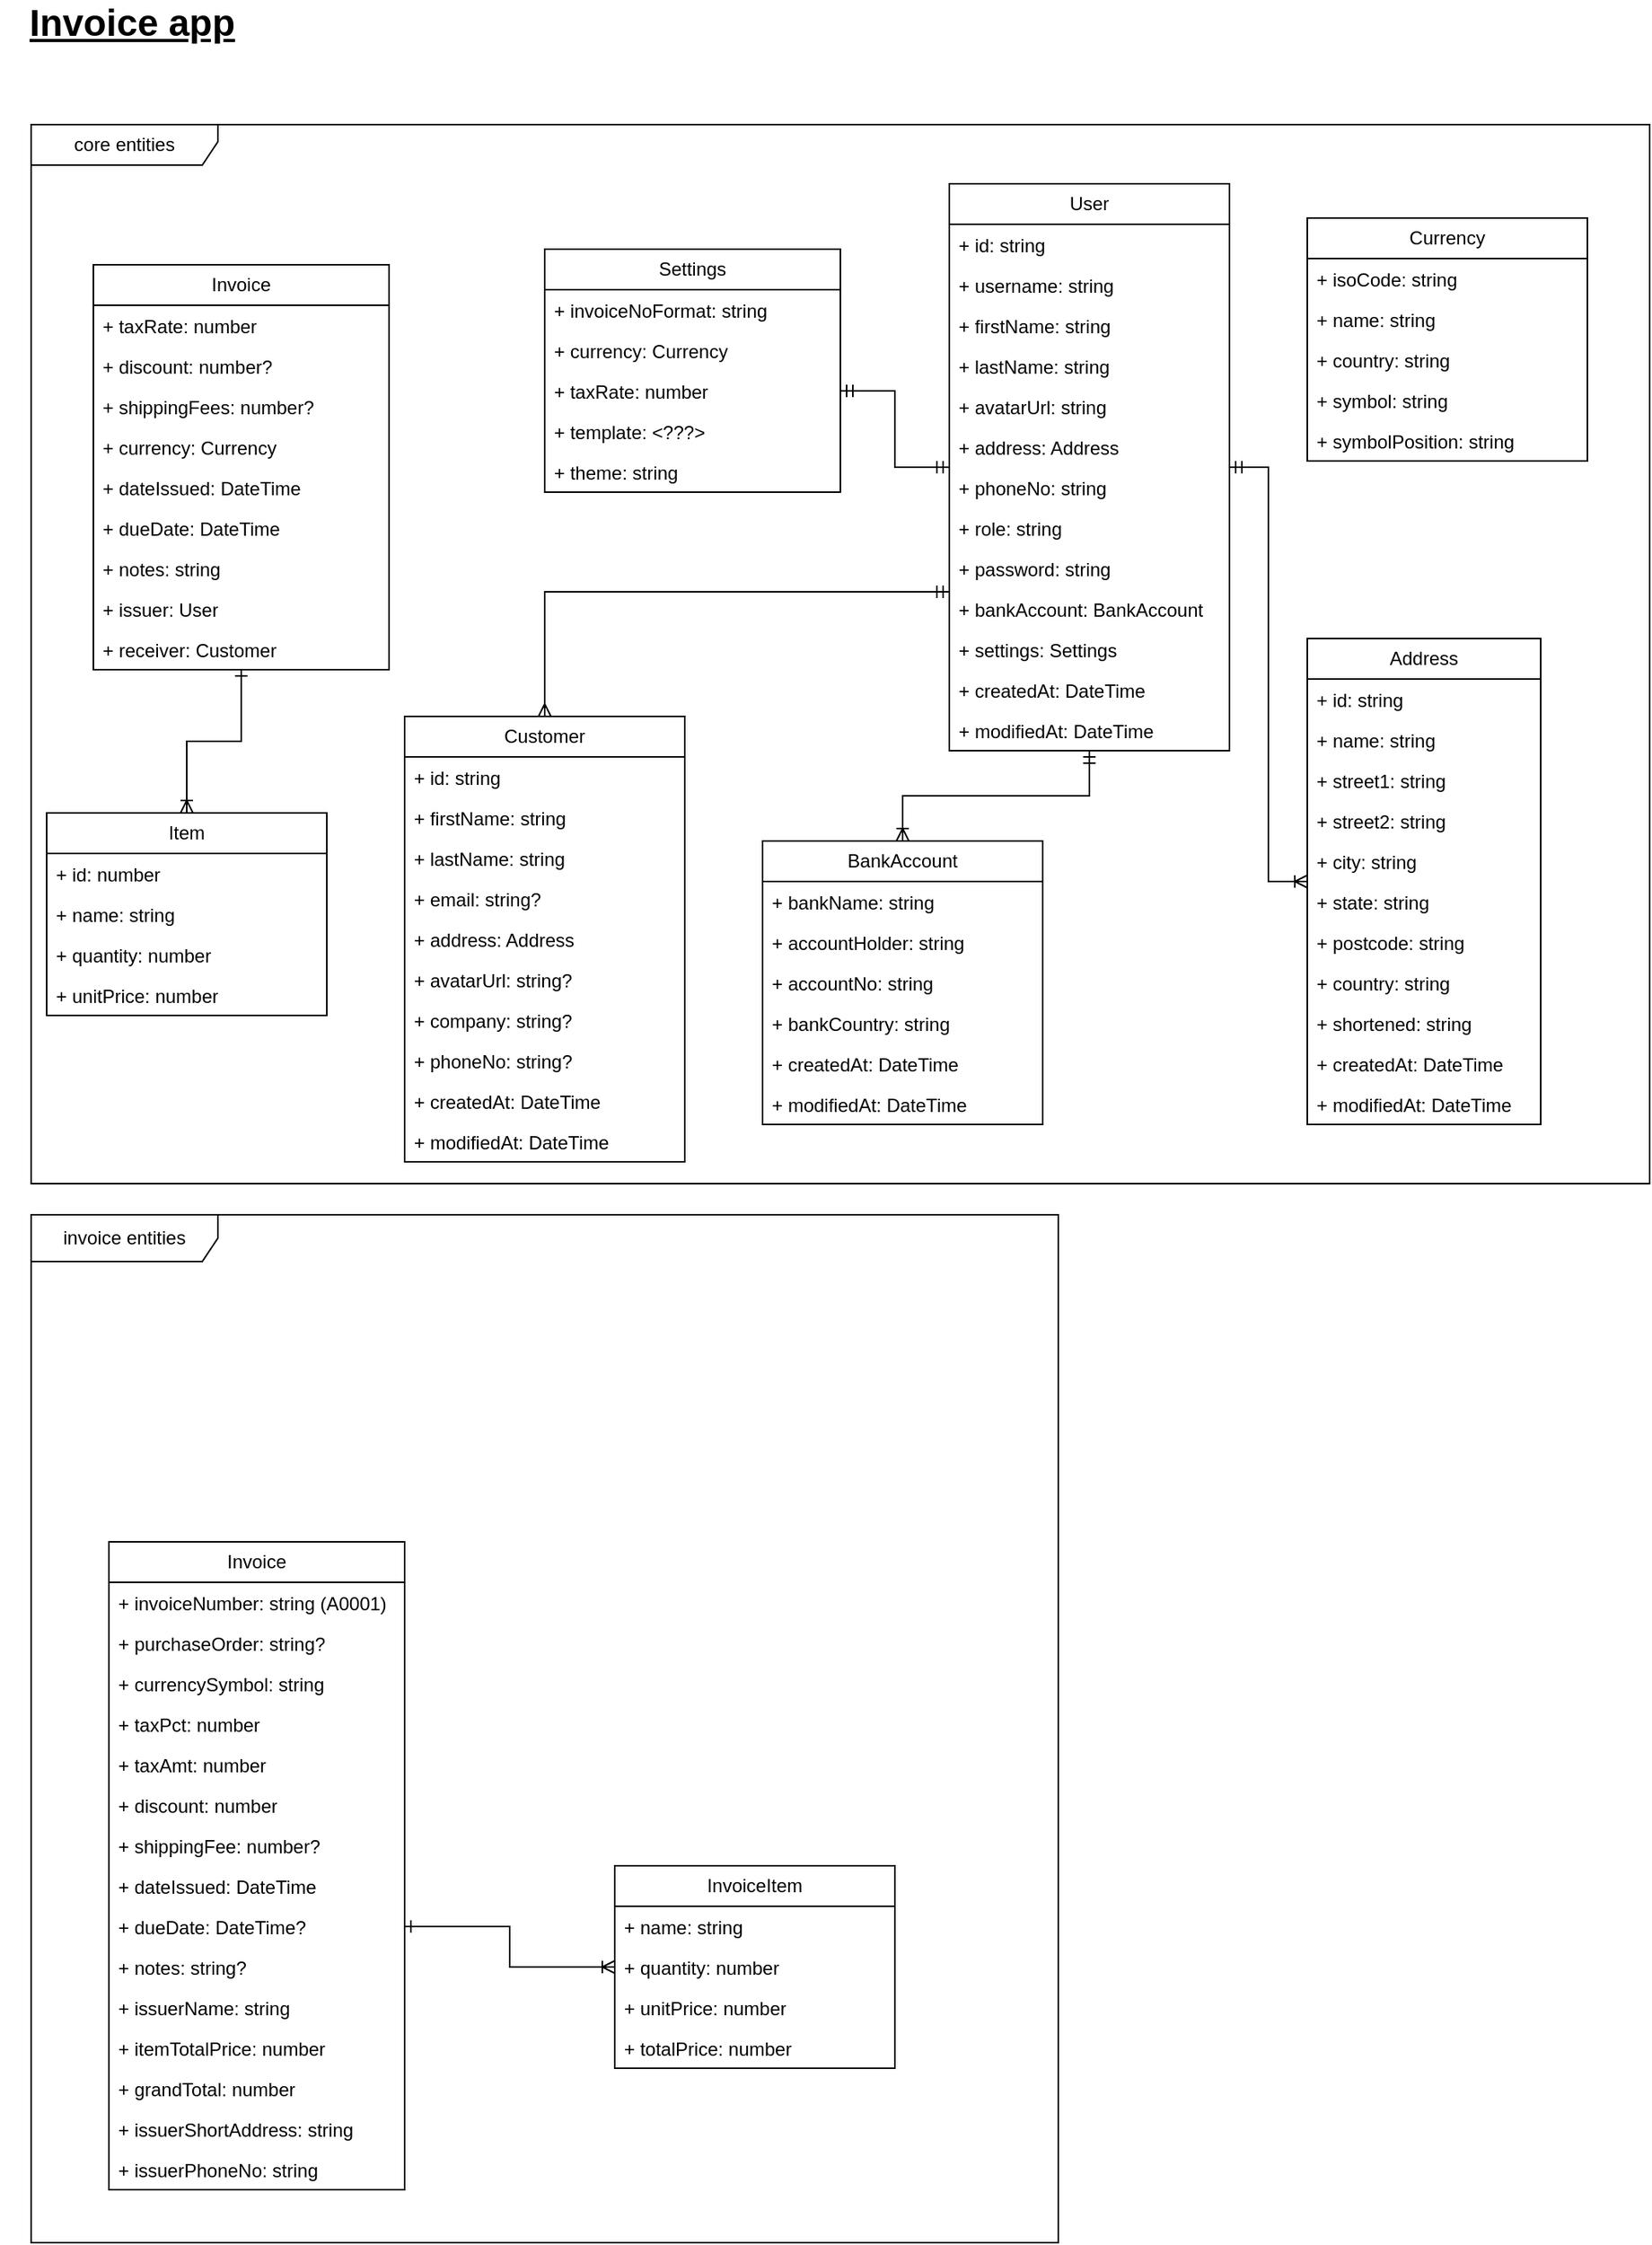 <mxfile version="21.1.2" type="device" pages="2">
  <diagram name="Class Diagram" id="YmrMJVt4YesiSsMElE0i">
    <mxGraphModel dx="442" dy="1895" grid="1" gridSize="10" guides="1" tooltips="1" connect="1" arrows="1" fold="1" page="1" pageScale="1" pageWidth="850" pageHeight="1100" math="0" shadow="0">
      <root>
        <mxCell id="0" />
        <mxCell id="1" parent="0" />
        <mxCell id="R3Deesaw8fTwXNh8D_xu-1" value="&lt;b&gt;&lt;font style=&quot;font-size: 24px;&quot;&gt;&lt;u&gt;Invoice app&lt;/u&gt;&lt;/font&gt;&lt;/b&gt;" style="text;html=1;strokeColor=none;fillColor=none;align=center;verticalAlign=middle;whiteSpace=wrap;rounded=0;" parent="1" vertex="1">
          <mxGeometry x="20" y="-1040" width="170" height="30" as="geometry" />
        </mxCell>
        <mxCell id="R3Deesaw8fTwXNh8D_xu-3" value="Invoice" style="swimlane;fontStyle=0;childLayout=stackLayout;horizontal=1;startSize=26;fillColor=none;horizontalStack=0;resizeParent=1;resizeParentMax=0;resizeLast=0;collapsible=1;marginBottom=0;whiteSpace=wrap;html=1;" parent="1" vertex="1">
          <mxGeometry x="90" y="-50" width="190" height="416" as="geometry" />
        </mxCell>
        <mxCell id="R3Deesaw8fTwXNh8D_xu-4" value="+ invoiceNumber: string (A0001)" style="text;strokeColor=none;fillColor=none;align=left;verticalAlign=top;spacingLeft=4;spacingRight=4;overflow=hidden;rotatable=0;points=[[0,0.5],[1,0.5]];portConstraint=eastwest;whiteSpace=wrap;html=1;" parent="R3Deesaw8fTwXNh8D_xu-3" vertex="1">
          <mxGeometry y="26" width="190" height="26" as="geometry" />
        </mxCell>
        <mxCell id="R3Deesaw8fTwXNh8D_xu-5" value="+ purchaseOrder: string?" style="text;strokeColor=none;fillColor=none;align=left;verticalAlign=top;spacingLeft=4;spacingRight=4;overflow=hidden;rotatable=0;points=[[0,0.5],[1,0.5]];portConstraint=eastwest;whiteSpace=wrap;html=1;" parent="R3Deesaw8fTwXNh8D_xu-3" vertex="1">
          <mxGeometry y="52" width="190" height="26" as="geometry" />
        </mxCell>
        <mxCell id="R3Deesaw8fTwXNh8D_xu-6" value="+ currencySymbol: string" style="text;strokeColor=none;fillColor=none;align=left;verticalAlign=top;spacingLeft=4;spacingRight=4;overflow=hidden;rotatable=0;points=[[0,0.5],[1,0.5]];portConstraint=eastwest;whiteSpace=wrap;html=1;" parent="R3Deesaw8fTwXNh8D_xu-3" vertex="1">
          <mxGeometry y="78" width="190" height="26" as="geometry" />
        </mxCell>
        <mxCell id="R3Deesaw8fTwXNh8D_xu-7" value="+ taxPct: number" style="text;strokeColor=none;fillColor=none;align=left;verticalAlign=top;spacingLeft=4;spacingRight=4;overflow=hidden;rotatable=0;points=[[0,0.5],[1,0.5]];portConstraint=eastwest;whiteSpace=wrap;html=1;" parent="R3Deesaw8fTwXNh8D_xu-3" vertex="1">
          <mxGeometry y="104" width="190" height="26" as="geometry" />
        </mxCell>
        <mxCell id="o5sGFOTzi0zu0dXufXw9-1" value="+ taxAmt: number" style="text;strokeColor=none;fillColor=none;align=left;verticalAlign=top;spacingLeft=4;spacingRight=4;overflow=hidden;rotatable=0;points=[[0,0.5],[1,0.5]];portConstraint=eastwest;whiteSpace=wrap;html=1;" parent="R3Deesaw8fTwXNh8D_xu-3" vertex="1">
          <mxGeometry y="130" width="190" height="26" as="geometry" />
        </mxCell>
        <mxCell id="o5sGFOTzi0zu0dXufXw9-2" value="+ discount: number" style="text;strokeColor=none;fillColor=none;align=left;verticalAlign=top;spacingLeft=4;spacingRight=4;overflow=hidden;rotatable=0;points=[[0,0.5],[1,0.5]];portConstraint=eastwest;whiteSpace=wrap;html=1;" parent="R3Deesaw8fTwXNh8D_xu-3" vertex="1">
          <mxGeometry y="156" width="190" height="26" as="geometry" />
        </mxCell>
        <mxCell id="o5sGFOTzi0zu0dXufXw9-3" value="+ shippingFee: number?" style="text;strokeColor=none;fillColor=none;align=left;verticalAlign=top;spacingLeft=4;spacingRight=4;overflow=hidden;rotatable=0;points=[[0,0.5],[1,0.5]];portConstraint=eastwest;whiteSpace=wrap;html=1;" parent="R3Deesaw8fTwXNh8D_xu-3" vertex="1">
          <mxGeometry y="182" width="190" height="26" as="geometry" />
        </mxCell>
        <mxCell id="o5sGFOTzi0zu0dXufXw9-4" value="+ dateIssued: DateTime" style="text;strokeColor=none;fillColor=none;align=left;verticalAlign=top;spacingLeft=4;spacingRight=4;overflow=hidden;rotatable=0;points=[[0,0.5],[1,0.5]];portConstraint=eastwest;whiteSpace=wrap;html=1;" parent="R3Deesaw8fTwXNh8D_xu-3" vertex="1">
          <mxGeometry y="208" width="190" height="26" as="geometry" />
        </mxCell>
        <mxCell id="o5sGFOTzi0zu0dXufXw9-5" value="+ dueDate: DateTime?" style="text;strokeColor=none;fillColor=none;align=left;verticalAlign=top;spacingLeft=4;spacingRight=4;overflow=hidden;rotatable=0;points=[[0,0.5],[1,0.5]];portConstraint=eastwest;whiteSpace=wrap;html=1;" parent="R3Deesaw8fTwXNh8D_xu-3" vertex="1">
          <mxGeometry y="234" width="190" height="26" as="geometry" />
        </mxCell>
        <mxCell id="o5sGFOTzi0zu0dXufXw9-6" value="+ notes: string?" style="text;strokeColor=none;fillColor=none;align=left;verticalAlign=top;spacingLeft=4;spacingRight=4;overflow=hidden;rotatable=0;points=[[0,0.5],[1,0.5]];portConstraint=eastwest;whiteSpace=wrap;html=1;" parent="R3Deesaw8fTwXNh8D_xu-3" vertex="1">
          <mxGeometry y="260" width="190" height="26" as="geometry" />
        </mxCell>
        <mxCell id="o5sGFOTzi0zu0dXufXw9-8" value="+ issuerName: string" style="text;strokeColor=none;fillColor=none;align=left;verticalAlign=top;spacingLeft=4;spacingRight=4;overflow=hidden;rotatable=0;points=[[0,0.5],[1,0.5]];portConstraint=eastwest;whiteSpace=wrap;html=1;" parent="R3Deesaw8fTwXNh8D_xu-3" vertex="1">
          <mxGeometry y="286" width="190" height="26" as="geometry" />
        </mxCell>
        <mxCell id="o5sGFOTzi0zu0dXufXw9-68" value="+ itemTotalPrice: number" style="text;strokeColor=none;fillColor=none;align=left;verticalAlign=top;spacingLeft=4;spacingRight=4;overflow=hidden;rotatable=0;points=[[0,0.5],[1,0.5]];portConstraint=eastwest;whiteSpace=wrap;html=1;" parent="R3Deesaw8fTwXNh8D_xu-3" vertex="1">
          <mxGeometry y="312" width="190" height="26" as="geometry" />
        </mxCell>
        <mxCell id="o5sGFOTzi0zu0dXufXw9-69" value="+ grandTotal: number" style="text;strokeColor=none;fillColor=none;align=left;verticalAlign=top;spacingLeft=4;spacingRight=4;overflow=hidden;rotatable=0;points=[[0,0.5],[1,0.5]];portConstraint=eastwest;whiteSpace=wrap;html=1;" parent="R3Deesaw8fTwXNh8D_xu-3" vertex="1">
          <mxGeometry y="338" width="190" height="26" as="geometry" />
        </mxCell>
        <mxCell id="K1bghsBN2KSD31qvroIi-2" value="+ issuerShortAddress: string" style="text;strokeColor=none;fillColor=none;align=left;verticalAlign=top;spacingLeft=4;spacingRight=4;overflow=hidden;rotatable=0;points=[[0,0.5],[1,0.5]];portConstraint=eastwest;whiteSpace=wrap;html=1;" vertex="1" parent="R3Deesaw8fTwXNh8D_xu-3">
          <mxGeometry y="364" width="190" height="26" as="geometry" />
        </mxCell>
        <mxCell id="K1bghsBN2KSD31qvroIi-3" value="+ issuerPhoneNo: string" style="text;strokeColor=none;fillColor=none;align=left;verticalAlign=top;spacingLeft=4;spacingRight=4;overflow=hidden;rotatable=0;points=[[0,0.5],[1,0.5]];portConstraint=eastwest;whiteSpace=wrap;html=1;" vertex="1" parent="R3Deesaw8fTwXNh8D_xu-3">
          <mxGeometry y="390" width="190" height="26" as="geometry" />
        </mxCell>
        <mxCell id="o5sGFOTzi0zu0dXufXw9-61" style="edgeStyle=orthogonalEdgeStyle;rounded=0;orthogonalLoop=1;jettySize=auto;html=1;endArrow=ERoneToMany;endFill=0;startArrow=ERone;startFill=0;" parent="1" source="Z0AhOy7DG890l-vbbJT9-6" target="o5sGFOTzi0zu0dXufXw9-24" edge="1">
          <mxGeometry relative="1" as="geometry" />
        </mxCell>
        <mxCell id="Z0AhOy7DG890l-vbbJT9-6" value="Invoice" style="swimlane;fontStyle=0;childLayout=stackLayout;horizontal=1;startSize=26;fillColor=none;horizontalStack=0;resizeParent=1;resizeParentMax=0;resizeLast=0;collapsible=1;marginBottom=0;whiteSpace=wrap;html=1;" parent="1" vertex="1">
          <mxGeometry x="80" y="-870" width="190" height="260" as="geometry" />
        </mxCell>
        <mxCell id="Z0AhOy7DG890l-vbbJT9-7" value="+ taxRate: number" style="text;strokeColor=none;fillColor=none;align=left;verticalAlign=top;spacingLeft=4;spacingRight=4;overflow=hidden;rotatable=0;points=[[0,0.5],[1,0.5]];portConstraint=eastwest;whiteSpace=wrap;html=1;" parent="Z0AhOy7DG890l-vbbJT9-6" vertex="1">
          <mxGeometry y="26" width="190" height="26" as="geometry" />
        </mxCell>
        <mxCell id="o5sGFOTzi0zu0dXufXw9-50" value="+ discount: number?" style="text;strokeColor=none;fillColor=none;align=left;verticalAlign=top;spacingLeft=4;spacingRight=4;overflow=hidden;rotatable=0;points=[[0,0.5],[1,0.5]];portConstraint=eastwest;whiteSpace=wrap;html=1;" parent="Z0AhOy7DG890l-vbbJT9-6" vertex="1">
          <mxGeometry y="52" width="190" height="26" as="geometry" />
        </mxCell>
        <mxCell id="o5sGFOTzi0zu0dXufXw9-49" value="+ shippingFees: number?" style="text;strokeColor=none;fillColor=none;align=left;verticalAlign=top;spacingLeft=4;spacingRight=4;overflow=hidden;rotatable=0;points=[[0,0.5],[1,0.5]];portConstraint=eastwest;whiteSpace=wrap;html=1;" parent="Z0AhOy7DG890l-vbbJT9-6" vertex="1">
          <mxGeometry y="78" width="190" height="26" as="geometry" />
        </mxCell>
        <mxCell id="o5sGFOTzi0zu0dXufXw9-51" value="+ currency: Currency" style="text;strokeColor=none;fillColor=none;align=left;verticalAlign=top;spacingLeft=4;spacingRight=4;overflow=hidden;rotatable=0;points=[[0,0.5],[1,0.5]];portConstraint=eastwest;whiteSpace=wrap;html=1;" parent="Z0AhOy7DG890l-vbbJT9-6" vertex="1">
          <mxGeometry y="104" width="190" height="26" as="geometry" />
        </mxCell>
        <mxCell id="o5sGFOTzi0zu0dXufXw9-48" value="+ dateIssued: DateTime" style="text;strokeColor=none;fillColor=none;align=left;verticalAlign=top;spacingLeft=4;spacingRight=4;overflow=hidden;rotatable=0;points=[[0,0.5],[1,0.5]];portConstraint=eastwest;whiteSpace=wrap;html=1;" parent="Z0AhOy7DG890l-vbbJT9-6" vertex="1">
          <mxGeometry y="130" width="190" height="26" as="geometry" />
        </mxCell>
        <mxCell id="o5sGFOTzi0zu0dXufXw9-59" value="+ dueDate: DateTime" style="text;strokeColor=none;fillColor=none;align=left;verticalAlign=top;spacingLeft=4;spacingRight=4;overflow=hidden;rotatable=0;points=[[0,0.5],[1,0.5]];portConstraint=eastwest;whiteSpace=wrap;html=1;" parent="Z0AhOy7DG890l-vbbJT9-6" vertex="1">
          <mxGeometry y="156" width="190" height="26" as="geometry" />
        </mxCell>
        <mxCell id="o5sGFOTzi0zu0dXufXw9-60" value="+ notes: string" style="text;strokeColor=none;fillColor=none;align=left;verticalAlign=top;spacingLeft=4;spacingRight=4;overflow=hidden;rotatable=0;points=[[0,0.5],[1,0.5]];portConstraint=eastwest;whiteSpace=wrap;html=1;" parent="Z0AhOy7DG890l-vbbJT9-6" vertex="1">
          <mxGeometry y="182" width="190" height="26" as="geometry" />
        </mxCell>
        <mxCell id="Z0AhOy7DG890l-vbbJT9-8" value="+ issuer: User" style="text;strokeColor=none;fillColor=none;align=left;verticalAlign=top;spacingLeft=4;spacingRight=4;overflow=hidden;rotatable=0;points=[[0,0.5],[1,0.5]];portConstraint=eastwest;whiteSpace=wrap;html=1;" parent="Z0AhOy7DG890l-vbbJT9-6" vertex="1">
          <mxGeometry y="208" width="190" height="26" as="geometry" />
        </mxCell>
        <mxCell id="Z0AhOy7DG890l-vbbJT9-9" value="+ receiver: Customer" style="text;strokeColor=none;fillColor=none;align=left;verticalAlign=top;spacingLeft=4;spacingRight=4;overflow=hidden;rotatable=0;points=[[0,0.5],[1,0.5]];portConstraint=eastwest;whiteSpace=wrap;html=1;" parent="Z0AhOy7DG890l-vbbJT9-6" vertex="1">
          <mxGeometry y="234" width="190" height="26" as="geometry" />
        </mxCell>
        <mxCell id="Z0AhOy7DG890l-vbbJT9-11" value="Customer" style="swimlane;fontStyle=0;childLayout=stackLayout;horizontal=1;startSize=26;fillColor=none;horizontalStack=0;resizeParent=1;resizeParentMax=0;resizeLast=0;collapsible=1;marginBottom=0;whiteSpace=wrap;html=1;" parent="1" vertex="1">
          <mxGeometry x="280" y="-580" width="180" height="286" as="geometry" />
        </mxCell>
        <mxCell id="Z0AhOy7DG890l-vbbJT9-12" value="+ id: string" style="text;strokeColor=none;fillColor=none;align=left;verticalAlign=top;spacingLeft=4;spacingRight=4;overflow=hidden;rotatable=0;points=[[0,0.5],[1,0.5]];portConstraint=eastwest;whiteSpace=wrap;html=1;" parent="Z0AhOy7DG890l-vbbJT9-11" vertex="1">
          <mxGeometry y="26" width="180" height="26" as="geometry" />
        </mxCell>
        <mxCell id="A-nD57Vj7Asj-GB3lfeh-7" value="+ firstName: string" style="text;strokeColor=none;fillColor=none;align=left;verticalAlign=top;spacingLeft=4;spacingRight=4;overflow=hidden;rotatable=0;points=[[0,0.5],[1,0.5]];portConstraint=eastwest;whiteSpace=wrap;html=1;" parent="Z0AhOy7DG890l-vbbJT9-11" vertex="1">
          <mxGeometry y="52" width="180" height="26" as="geometry" />
        </mxCell>
        <mxCell id="3CzEA0YjODQQp7cc96w--1" value="+ lastName: string" style="text;strokeColor=none;fillColor=none;align=left;verticalAlign=top;spacingLeft=4;spacingRight=4;overflow=hidden;rotatable=0;points=[[0,0.5],[1,0.5]];portConstraint=eastwest;whiteSpace=wrap;html=1;" vertex="1" parent="Z0AhOy7DG890l-vbbJT9-11">
          <mxGeometry y="78" width="180" height="26" as="geometry" />
        </mxCell>
        <mxCell id="_ITm2bDVS83Yl389WmD--6" value="+ email: string?" style="text;strokeColor=none;fillColor=none;align=left;verticalAlign=top;spacingLeft=4;spacingRight=4;overflow=hidden;rotatable=0;points=[[0,0.5],[1,0.5]];portConstraint=eastwest;whiteSpace=wrap;html=1;" parent="Z0AhOy7DG890l-vbbJT9-11" vertex="1">
          <mxGeometry y="104" width="180" height="26" as="geometry" />
        </mxCell>
        <mxCell id="Z0AhOy7DG890l-vbbJT9-13" value="+ address: Address" style="text;strokeColor=none;fillColor=none;align=left;verticalAlign=top;spacingLeft=4;spacingRight=4;overflow=hidden;rotatable=0;points=[[0,0.5],[1,0.5]];portConstraint=eastwest;whiteSpace=wrap;html=1;" parent="Z0AhOy7DG890l-vbbJT9-11" vertex="1">
          <mxGeometry y="130" width="180" height="26" as="geometry" />
        </mxCell>
        <mxCell id="3CzEA0YjODQQp7cc96w--3" value="+ avatarUrl: string?" style="text;strokeColor=none;fillColor=none;align=left;verticalAlign=top;spacingLeft=4;spacingRight=4;overflow=hidden;rotatable=0;points=[[0,0.5],[1,0.5]];portConstraint=eastwest;whiteSpace=wrap;html=1;" vertex="1" parent="Z0AhOy7DG890l-vbbJT9-11">
          <mxGeometry y="156" width="180" height="26" as="geometry" />
        </mxCell>
        <mxCell id="3CzEA0YjODQQp7cc96w--2" value="+ company: string?" style="text;strokeColor=none;fillColor=none;align=left;verticalAlign=top;spacingLeft=4;spacingRight=4;overflow=hidden;rotatable=0;points=[[0,0.5],[1,0.5]];portConstraint=eastwest;whiteSpace=wrap;html=1;" vertex="1" parent="Z0AhOy7DG890l-vbbJT9-11">
          <mxGeometry y="182" width="180" height="26" as="geometry" />
        </mxCell>
        <mxCell id="Z0AhOy7DG890l-vbbJT9-14" value="+ phoneNo: string?" style="text;strokeColor=none;fillColor=none;align=left;verticalAlign=top;spacingLeft=4;spacingRight=4;overflow=hidden;rotatable=0;points=[[0,0.5],[1,0.5]];portConstraint=eastwest;whiteSpace=wrap;html=1;" parent="Z0AhOy7DG890l-vbbJT9-11" vertex="1">
          <mxGeometry y="208" width="180" height="26" as="geometry" />
        </mxCell>
        <mxCell id="_ITm2bDVS83Yl389WmD--4" value="+ createdAt: DateTime" style="text;strokeColor=none;fillColor=none;align=left;verticalAlign=top;spacingLeft=4;spacingRight=4;overflow=hidden;rotatable=0;points=[[0,0.5],[1,0.5]];portConstraint=eastwest;whiteSpace=wrap;html=1;" parent="Z0AhOy7DG890l-vbbJT9-11" vertex="1">
          <mxGeometry y="234" width="180" height="26" as="geometry" />
        </mxCell>
        <mxCell id="_ITm2bDVS83Yl389WmD--5" value="+ modifiedAt: DateTime" style="text;strokeColor=none;fillColor=none;align=left;verticalAlign=top;spacingLeft=4;spacingRight=4;overflow=hidden;rotatable=0;points=[[0,0.5],[1,0.5]];portConstraint=eastwest;whiteSpace=wrap;html=1;" parent="Z0AhOy7DG890l-vbbJT9-11" vertex="1">
          <mxGeometry y="260" width="180" height="26" as="geometry" />
        </mxCell>
        <mxCell id="o5sGFOTzi0zu0dXufXw9-19" value="InvoiceItem" style="swimlane;fontStyle=0;childLayout=stackLayout;horizontal=1;startSize=26;fillColor=none;horizontalStack=0;resizeParent=1;resizeParentMax=0;resizeLast=0;collapsible=1;marginBottom=0;whiteSpace=wrap;html=1;" parent="1" vertex="1">
          <mxGeometry x="415" y="158" width="180" height="130" as="geometry" />
        </mxCell>
        <mxCell id="o5sGFOTzi0zu0dXufXw9-21" value="+ name: string" style="text;strokeColor=none;fillColor=none;align=left;verticalAlign=top;spacingLeft=4;spacingRight=4;overflow=hidden;rotatable=0;points=[[0,0.5],[1,0.5]];portConstraint=eastwest;whiteSpace=wrap;html=1;" parent="o5sGFOTzi0zu0dXufXw9-19" vertex="1">
          <mxGeometry y="26" width="180" height="26" as="geometry" />
        </mxCell>
        <mxCell id="o5sGFOTzi0zu0dXufXw9-22" value="+ quantity: number" style="text;strokeColor=none;fillColor=none;align=left;verticalAlign=top;spacingLeft=4;spacingRight=4;overflow=hidden;rotatable=0;points=[[0,0.5],[1,0.5]];portConstraint=eastwest;whiteSpace=wrap;html=1;" parent="o5sGFOTzi0zu0dXufXw9-19" vertex="1">
          <mxGeometry y="52" width="180" height="26" as="geometry" />
        </mxCell>
        <mxCell id="o5sGFOTzi0zu0dXufXw9-23" value="+ unitPrice: number" style="text;strokeColor=none;fillColor=none;align=left;verticalAlign=top;spacingLeft=4;spacingRight=4;overflow=hidden;rotatable=0;points=[[0,0.5],[1,0.5]];portConstraint=eastwest;whiteSpace=wrap;html=1;" parent="o5sGFOTzi0zu0dXufXw9-19" vertex="1">
          <mxGeometry y="78" width="180" height="26" as="geometry" />
        </mxCell>
        <mxCell id="o5sGFOTzi0zu0dXufXw9-31" value="+ totalPrice: number" style="text;strokeColor=none;fillColor=none;align=left;verticalAlign=top;spacingLeft=4;spacingRight=4;overflow=hidden;rotatable=0;points=[[0,0.5],[1,0.5]];portConstraint=eastwest;whiteSpace=wrap;html=1;" parent="o5sGFOTzi0zu0dXufXw9-19" vertex="1">
          <mxGeometry y="104" width="180" height="26" as="geometry" />
        </mxCell>
        <mxCell id="o5sGFOTzi0zu0dXufXw9-24" value="Item" style="swimlane;fontStyle=0;childLayout=stackLayout;horizontal=1;startSize=26;fillColor=none;horizontalStack=0;resizeParent=1;resizeParentMax=0;resizeLast=0;collapsible=1;marginBottom=0;whiteSpace=wrap;html=1;" parent="1" vertex="1">
          <mxGeometry x="50" y="-518" width="180" height="130" as="geometry" />
        </mxCell>
        <mxCell id="o5sGFOTzi0zu0dXufXw9-25" value="+ id: number" style="text;strokeColor=none;fillColor=none;align=left;verticalAlign=top;spacingLeft=4;spacingRight=4;overflow=hidden;rotatable=0;points=[[0,0.5],[1,0.5]];portConstraint=eastwest;whiteSpace=wrap;html=1;" parent="o5sGFOTzi0zu0dXufXw9-24" vertex="1">
          <mxGeometry y="26" width="180" height="26" as="geometry" />
        </mxCell>
        <mxCell id="o5sGFOTzi0zu0dXufXw9-26" value="+ name: string" style="text;strokeColor=none;fillColor=none;align=left;verticalAlign=top;spacingLeft=4;spacingRight=4;overflow=hidden;rotatable=0;points=[[0,0.5],[1,0.5]];portConstraint=eastwest;whiteSpace=wrap;html=1;" parent="o5sGFOTzi0zu0dXufXw9-24" vertex="1">
          <mxGeometry y="52" width="180" height="26" as="geometry" />
        </mxCell>
        <mxCell id="o5sGFOTzi0zu0dXufXw9-27" value="+ quantity: number" style="text;strokeColor=none;fillColor=none;align=left;verticalAlign=top;spacingLeft=4;spacingRight=4;overflow=hidden;rotatable=0;points=[[0,0.5],[1,0.5]];portConstraint=eastwest;whiteSpace=wrap;html=1;" parent="o5sGFOTzi0zu0dXufXw9-24" vertex="1">
          <mxGeometry y="78" width="180" height="26" as="geometry" />
        </mxCell>
        <mxCell id="o5sGFOTzi0zu0dXufXw9-28" value="+ unitPrice: number" style="text;strokeColor=none;fillColor=none;align=left;verticalAlign=top;spacingLeft=4;spacingRight=4;overflow=hidden;rotatable=0;points=[[0,0.5],[1,0.5]];portConstraint=eastwest;whiteSpace=wrap;html=1;" parent="o5sGFOTzi0zu0dXufXw9-24" vertex="1">
          <mxGeometry y="104" width="180" height="26" as="geometry" />
        </mxCell>
        <mxCell id="o5sGFOTzi0zu0dXufXw9-29" value="core entities" style="shape=umlFrame;whiteSpace=wrap;html=1;pointerEvents=0;width=120;height=26;" parent="1" vertex="1">
          <mxGeometry x="40" y="-960" width="1040" height="680" as="geometry" />
        </mxCell>
        <mxCell id="o5sGFOTzi0zu0dXufXw9-30" value="invoice entities" style="shape=umlFrame;whiteSpace=wrap;html=1;pointerEvents=0;width=120;height=30;" parent="1" vertex="1">
          <mxGeometry x="40" y="-260" width="660" height="660" as="geometry" />
        </mxCell>
        <mxCell id="o5sGFOTzi0zu0dXufXw9-32" style="edgeStyle=orthogonalEdgeStyle;rounded=0;orthogonalLoop=1;jettySize=auto;html=1;entryX=0;entryY=0.5;entryDx=0;entryDy=0;endArrow=ERoneToMany;endFill=0;startArrow=ERone;startFill=0;exitX=1;exitY=0.5;exitDx=0;exitDy=0;" parent="1" source="o5sGFOTzi0zu0dXufXw9-5" target="o5sGFOTzi0zu0dXufXw9-22" edge="1">
          <mxGeometry relative="1" as="geometry">
            <mxPoint x="280" y="230" as="sourcePoint" />
          </mxGeometry>
        </mxCell>
        <mxCell id="o5sGFOTzi0zu0dXufXw9-34" value="Address" style="swimlane;fontStyle=0;childLayout=stackLayout;horizontal=1;startSize=26;fillColor=none;horizontalStack=0;resizeParent=1;resizeParentMax=0;resizeLast=0;collapsible=1;marginBottom=0;whiteSpace=wrap;html=1;" parent="1" vertex="1">
          <mxGeometry x="860" y="-630" width="150" height="312" as="geometry" />
        </mxCell>
        <mxCell id="o5sGFOTzi0zu0dXufXw9-35" value="+ id: string" style="text;strokeColor=none;fillColor=none;align=left;verticalAlign=top;spacingLeft=4;spacingRight=4;overflow=hidden;rotatable=0;points=[[0,0.5],[1,0.5]];portConstraint=eastwest;whiteSpace=wrap;html=1;" parent="o5sGFOTzi0zu0dXufXw9-34" vertex="1">
          <mxGeometry y="26" width="150" height="26" as="geometry" />
        </mxCell>
        <mxCell id="o5sGFOTzi0zu0dXufXw9-36" value="+ name: string" style="text;strokeColor=none;fillColor=none;align=left;verticalAlign=top;spacingLeft=4;spacingRight=4;overflow=hidden;rotatable=0;points=[[0,0.5],[1,0.5]];portConstraint=eastwest;whiteSpace=wrap;html=1;" parent="o5sGFOTzi0zu0dXufXw9-34" vertex="1">
          <mxGeometry y="52" width="150" height="26" as="geometry" />
        </mxCell>
        <mxCell id="o5sGFOTzi0zu0dXufXw9-37" value="+ street1: string" style="text;strokeColor=none;fillColor=none;align=left;verticalAlign=top;spacingLeft=4;spacingRight=4;overflow=hidden;rotatable=0;points=[[0,0.5],[1,0.5]];portConstraint=eastwest;whiteSpace=wrap;html=1;" parent="o5sGFOTzi0zu0dXufXw9-34" vertex="1">
          <mxGeometry y="78" width="150" height="26" as="geometry" />
        </mxCell>
        <mxCell id="o5sGFOTzi0zu0dXufXw9-38" value="+ street2: string" style="text;strokeColor=none;fillColor=none;align=left;verticalAlign=top;spacingLeft=4;spacingRight=4;overflow=hidden;rotatable=0;points=[[0,0.5],[1,0.5]];portConstraint=eastwest;whiteSpace=wrap;html=1;" parent="o5sGFOTzi0zu0dXufXw9-34" vertex="1">
          <mxGeometry y="104" width="150" height="26" as="geometry" />
        </mxCell>
        <mxCell id="o5sGFOTzi0zu0dXufXw9-65" value="+ city: string" style="text;strokeColor=none;fillColor=none;align=left;verticalAlign=top;spacingLeft=4;spacingRight=4;overflow=hidden;rotatable=0;points=[[0,0.5],[1,0.5]];portConstraint=eastwest;whiteSpace=wrap;html=1;" parent="o5sGFOTzi0zu0dXufXw9-34" vertex="1">
          <mxGeometry y="130" width="150" height="26" as="geometry" />
        </mxCell>
        <mxCell id="o5sGFOTzi0zu0dXufXw9-66" value="+ state: string" style="text;strokeColor=none;fillColor=none;align=left;verticalAlign=top;spacingLeft=4;spacingRight=4;overflow=hidden;rotatable=0;points=[[0,0.5],[1,0.5]];portConstraint=eastwest;whiteSpace=wrap;html=1;" parent="o5sGFOTzi0zu0dXufXw9-34" vertex="1">
          <mxGeometry y="156" width="150" height="26" as="geometry" />
        </mxCell>
        <mxCell id="o5sGFOTzi0zu0dXufXw9-67" value="+ postcode: string" style="text;strokeColor=none;fillColor=none;align=left;verticalAlign=top;spacingLeft=4;spacingRight=4;overflow=hidden;rotatable=0;points=[[0,0.5],[1,0.5]];portConstraint=eastwest;whiteSpace=wrap;html=1;" parent="o5sGFOTzi0zu0dXufXw9-34" vertex="1">
          <mxGeometry y="182" width="150" height="26" as="geometry" />
        </mxCell>
        <mxCell id="A-nD57Vj7Asj-GB3lfeh-1" value="+ country: string" style="text;strokeColor=none;fillColor=none;align=left;verticalAlign=top;spacingLeft=4;spacingRight=4;overflow=hidden;rotatable=0;points=[[0,0.5],[1,0.5]];portConstraint=eastwest;whiteSpace=wrap;html=1;" parent="o5sGFOTzi0zu0dXufXw9-34" vertex="1">
          <mxGeometry y="208" width="150" height="26" as="geometry" />
        </mxCell>
        <mxCell id="A-nD57Vj7Asj-GB3lfeh-2" value="+ shortened: string" style="text;strokeColor=none;fillColor=none;align=left;verticalAlign=top;spacingLeft=4;spacingRight=4;overflow=hidden;rotatable=0;points=[[0,0.5],[1,0.5]];portConstraint=eastwest;whiteSpace=wrap;html=1;" parent="o5sGFOTzi0zu0dXufXw9-34" vertex="1">
          <mxGeometry y="234" width="150" height="26" as="geometry" />
        </mxCell>
        <mxCell id="A-nD57Vj7Asj-GB3lfeh-3" value="+ createdAt: DateTime" style="text;strokeColor=none;fillColor=none;align=left;verticalAlign=top;spacingLeft=4;spacingRight=4;overflow=hidden;rotatable=0;points=[[0,0.5],[1,0.5]];portConstraint=eastwest;whiteSpace=wrap;html=1;" parent="o5sGFOTzi0zu0dXufXw9-34" vertex="1">
          <mxGeometry y="260" width="150" height="26" as="geometry" />
        </mxCell>
        <mxCell id="A-nD57Vj7Asj-GB3lfeh-4" value="+ modifiedAt: DateTime" style="text;strokeColor=none;fillColor=none;align=left;verticalAlign=top;spacingLeft=4;spacingRight=4;overflow=hidden;rotatable=0;points=[[0,0.5],[1,0.5]];portConstraint=eastwest;whiteSpace=wrap;html=1;" parent="o5sGFOTzi0zu0dXufXw9-34" vertex="1">
          <mxGeometry y="286" width="150" height="26" as="geometry" />
        </mxCell>
        <mxCell id="o5sGFOTzi0zu0dXufXw9-39" value="BankAccount" style="swimlane;fontStyle=0;childLayout=stackLayout;horizontal=1;startSize=26;fillColor=none;horizontalStack=0;resizeParent=1;resizeParentMax=0;resizeLast=0;collapsible=1;marginBottom=0;whiteSpace=wrap;html=1;" parent="1" vertex="1">
          <mxGeometry x="510" y="-500" width="180" height="182" as="geometry" />
        </mxCell>
        <mxCell id="o5sGFOTzi0zu0dXufXw9-41" value="+ bankName: string" style="text;strokeColor=none;fillColor=none;align=left;verticalAlign=top;spacingLeft=4;spacingRight=4;overflow=hidden;rotatable=0;points=[[0,0.5],[1,0.5]];portConstraint=eastwest;whiteSpace=wrap;html=1;" parent="o5sGFOTzi0zu0dXufXw9-39" vertex="1">
          <mxGeometry y="26" width="180" height="26" as="geometry" />
        </mxCell>
        <mxCell id="o5sGFOTzi0zu0dXufXw9-42" value="+ accountHolder: string" style="text;strokeColor=none;fillColor=none;align=left;verticalAlign=top;spacingLeft=4;spacingRight=4;overflow=hidden;rotatable=0;points=[[0,0.5],[1,0.5]];portConstraint=eastwest;whiteSpace=wrap;html=1;" parent="o5sGFOTzi0zu0dXufXw9-39" vertex="1">
          <mxGeometry y="52" width="180" height="26" as="geometry" />
        </mxCell>
        <mxCell id="o5sGFOTzi0zu0dXufXw9-43" value="+ accountNo: string" style="text;strokeColor=none;fillColor=none;align=left;verticalAlign=top;spacingLeft=4;spacingRight=4;overflow=hidden;rotatable=0;points=[[0,0.5],[1,0.5]];portConstraint=eastwest;whiteSpace=wrap;html=1;" parent="o5sGFOTzi0zu0dXufXw9-39" vertex="1">
          <mxGeometry y="78" width="180" height="26" as="geometry" />
        </mxCell>
        <mxCell id="A-nD57Vj7Asj-GB3lfeh-8" value="+ bankCountry: string" style="text;strokeColor=none;fillColor=none;align=left;verticalAlign=top;spacingLeft=4;spacingRight=4;overflow=hidden;rotatable=0;points=[[0,0.5],[1,0.5]];portConstraint=eastwest;whiteSpace=wrap;html=1;" parent="o5sGFOTzi0zu0dXufXw9-39" vertex="1">
          <mxGeometry y="104" width="180" height="26" as="geometry" />
        </mxCell>
        <mxCell id="A-nD57Vj7Asj-GB3lfeh-5" value="+ createdAt: DateTime" style="text;strokeColor=none;fillColor=none;align=left;verticalAlign=top;spacingLeft=4;spacingRight=4;overflow=hidden;rotatable=0;points=[[0,0.5],[1,0.5]];portConstraint=eastwest;whiteSpace=wrap;html=1;" parent="o5sGFOTzi0zu0dXufXw9-39" vertex="1">
          <mxGeometry y="130" width="180" height="26" as="geometry" />
        </mxCell>
        <mxCell id="A-nD57Vj7Asj-GB3lfeh-6" value="+ modifiedAt: DateTime" style="text;strokeColor=none;fillColor=none;align=left;verticalAlign=top;spacingLeft=4;spacingRight=4;overflow=hidden;rotatable=0;points=[[0,0.5],[1,0.5]];portConstraint=eastwest;whiteSpace=wrap;html=1;" parent="o5sGFOTzi0zu0dXufXw9-39" vertex="1">
          <mxGeometry y="156" width="180" height="26" as="geometry" />
        </mxCell>
        <mxCell id="o5sGFOTzi0zu0dXufXw9-44" value="Settings" style="swimlane;fontStyle=0;childLayout=stackLayout;horizontal=1;startSize=26;fillColor=none;horizontalStack=0;resizeParent=1;resizeParentMax=0;resizeLast=0;collapsible=1;marginBottom=0;whiteSpace=wrap;html=1;" parent="1" vertex="1">
          <mxGeometry x="370" y="-880" width="190" height="156" as="geometry" />
        </mxCell>
        <mxCell id="o5sGFOTzi0zu0dXufXw9-45" value="+ invoiceNoFormat: string" style="text;strokeColor=none;fillColor=none;align=left;verticalAlign=top;spacingLeft=4;spacingRight=4;overflow=hidden;rotatable=0;points=[[0,0.5],[1,0.5]];portConstraint=eastwest;whiteSpace=wrap;html=1;" parent="o5sGFOTzi0zu0dXufXw9-44" vertex="1">
          <mxGeometry y="26" width="190" height="26" as="geometry" />
        </mxCell>
        <mxCell id="o5sGFOTzi0zu0dXufXw9-46" value="+ currency: Currency" style="text;strokeColor=none;fillColor=none;align=left;verticalAlign=top;spacingLeft=4;spacingRight=4;overflow=hidden;rotatable=0;points=[[0,0.5],[1,0.5]];portConstraint=eastwest;whiteSpace=wrap;html=1;" parent="o5sGFOTzi0zu0dXufXw9-44" vertex="1">
          <mxGeometry y="52" width="190" height="26" as="geometry" />
        </mxCell>
        <mxCell id="o5sGFOTzi0zu0dXufXw9-47" value="+ taxRate: number" style="text;strokeColor=none;fillColor=none;align=left;verticalAlign=top;spacingLeft=4;spacingRight=4;overflow=hidden;rotatable=0;points=[[0,0.5],[1,0.5]];portConstraint=eastwest;whiteSpace=wrap;html=1;" parent="o5sGFOTzi0zu0dXufXw9-44" vertex="1">
          <mxGeometry y="78" width="190" height="26" as="geometry" />
        </mxCell>
        <mxCell id="o5sGFOTzi0zu0dXufXw9-62" value="+ template: &amp;lt;???&amp;gt;" style="text;strokeColor=none;fillColor=none;align=left;verticalAlign=top;spacingLeft=4;spacingRight=4;overflow=hidden;rotatable=0;points=[[0,0.5],[1,0.5]];portConstraint=eastwest;whiteSpace=wrap;html=1;" parent="o5sGFOTzi0zu0dXufXw9-44" vertex="1">
          <mxGeometry y="104" width="190" height="26" as="geometry" />
        </mxCell>
        <mxCell id="eR-QqyTfXVTtQlcFPmWI-2" value="+ theme: string" style="text;strokeColor=none;fillColor=none;align=left;verticalAlign=top;spacingLeft=4;spacingRight=4;overflow=hidden;rotatable=0;points=[[0,0.5],[1,0.5]];portConstraint=eastwest;whiteSpace=wrap;html=1;" parent="o5sGFOTzi0zu0dXufXw9-44" vertex="1">
          <mxGeometry y="130" width="190" height="26" as="geometry" />
        </mxCell>
        <mxCell id="o5sGFOTzi0zu0dXufXw9-52" value="Currency" style="swimlane;fontStyle=0;childLayout=stackLayout;horizontal=1;startSize=26;fillColor=none;horizontalStack=0;resizeParent=1;resizeParentMax=0;resizeLast=0;collapsible=1;marginBottom=0;whiteSpace=wrap;html=1;" parent="1" vertex="1">
          <mxGeometry x="860" y="-900" width="180" height="156" as="geometry" />
        </mxCell>
        <mxCell id="o5sGFOTzi0zu0dXufXw9-58" value="+ isoCode: string" style="text;strokeColor=none;fillColor=none;align=left;verticalAlign=top;spacingLeft=4;spacingRight=4;overflow=hidden;rotatable=0;points=[[0,0.5],[1,0.5]];portConstraint=eastwest;whiteSpace=wrap;html=1;" parent="o5sGFOTzi0zu0dXufXw9-52" vertex="1">
          <mxGeometry y="26" width="180" height="26" as="geometry" />
        </mxCell>
        <mxCell id="o5sGFOTzi0zu0dXufXw9-54" value="+ name: string" style="text;strokeColor=none;fillColor=none;align=left;verticalAlign=top;spacingLeft=4;spacingRight=4;overflow=hidden;rotatable=0;points=[[0,0.5],[1,0.5]];portConstraint=eastwest;whiteSpace=wrap;html=1;" parent="o5sGFOTzi0zu0dXufXw9-52" vertex="1">
          <mxGeometry y="52" width="180" height="26" as="geometry" />
        </mxCell>
        <mxCell id="o5sGFOTzi0zu0dXufXw9-55" value="+ country: string" style="text;strokeColor=none;fillColor=none;align=left;verticalAlign=top;spacingLeft=4;spacingRight=4;overflow=hidden;rotatable=0;points=[[0,0.5],[1,0.5]];portConstraint=eastwest;whiteSpace=wrap;html=1;" parent="o5sGFOTzi0zu0dXufXw9-52" vertex="1">
          <mxGeometry y="78" width="180" height="26" as="geometry" />
        </mxCell>
        <mxCell id="o5sGFOTzi0zu0dXufXw9-56" value="+ symbol: string" style="text;strokeColor=none;fillColor=none;align=left;verticalAlign=top;spacingLeft=4;spacingRight=4;overflow=hidden;rotatable=0;points=[[0,0.5],[1,0.5]];portConstraint=eastwest;whiteSpace=wrap;html=1;" parent="o5sGFOTzi0zu0dXufXw9-52" vertex="1">
          <mxGeometry y="104" width="180" height="26" as="geometry" />
        </mxCell>
        <mxCell id="o5sGFOTzi0zu0dXufXw9-57" value="+ symbolPosition: string" style="text;strokeColor=none;fillColor=none;align=left;verticalAlign=top;spacingLeft=4;spacingRight=4;overflow=hidden;rotatable=0;points=[[0,0.5],[1,0.5]];portConstraint=eastwest;whiteSpace=wrap;html=1;" parent="o5sGFOTzi0zu0dXufXw9-52" vertex="1">
          <mxGeometry y="130" width="180" height="26" as="geometry" />
        </mxCell>
        <mxCell id="jhoJxucfognQ87OLBL_7-1" style="edgeStyle=orthogonalEdgeStyle;rounded=0;orthogonalLoop=1;jettySize=auto;html=1;entryX=0.5;entryY=0;entryDx=0;entryDy=0;startArrow=ERmandOne;startFill=0;endArrow=ERmany;endFill=0;" parent="1" source="A-nD57Vj7Asj-GB3lfeh-9" target="Z0AhOy7DG890l-vbbJT9-11" edge="1">
          <mxGeometry relative="1" as="geometry">
            <Array as="points">
              <mxPoint x="370" y="-660" />
            </Array>
          </mxGeometry>
        </mxCell>
        <mxCell id="jhoJxucfognQ87OLBL_7-2" style="edgeStyle=orthogonalEdgeStyle;rounded=0;orthogonalLoop=1;jettySize=auto;html=1;entryX=0.5;entryY=0;entryDx=0;entryDy=0;startArrow=ERmandOne;startFill=0;endArrow=ERoneToMany;endFill=0;" parent="1" source="A-nD57Vj7Asj-GB3lfeh-9" target="o5sGFOTzi0zu0dXufXw9-39" edge="1">
          <mxGeometry relative="1" as="geometry" />
        </mxCell>
        <mxCell id="jhoJxucfognQ87OLBL_7-3" style="edgeStyle=orthogonalEdgeStyle;rounded=0;orthogonalLoop=1;jettySize=auto;html=1;startArrow=ERmandOne;startFill=0;endArrow=ERoneToMany;endFill=0;" parent="1" source="A-nD57Vj7Asj-GB3lfeh-9" target="o5sGFOTzi0zu0dXufXw9-34" edge="1">
          <mxGeometry relative="1" as="geometry" />
        </mxCell>
        <mxCell id="K1bghsBN2KSD31qvroIi-1" style="edgeStyle=orthogonalEdgeStyle;rounded=0;orthogonalLoop=1;jettySize=auto;html=1;entryX=1;entryY=0.5;entryDx=0;entryDy=0;endArrow=ERmandOne;endFill=0;startArrow=ERmandOne;startFill=0;" edge="1" parent="1" source="A-nD57Vj7Asj-GB3lfeh-9" target="o5sGFOTzi0zu0dXufXw9-47">
          <mxGeometry relative="1" as="geometry" />
        </mxCell>
        <mxCell id="A-nD57Vj7Asj-GB3lfeh-9" value="User" style="swimlane;fontStyle=0;childLayout=stackLayout;horizontal=1;startSize=26;fillColor=none;horizontalStack=0;resizeParent=1;resizeParentMax=0;resizeLast=0;collapsible=1;marginBottom=0;whiteSpace=wrap;html=1;" parent="1" vertex="1">
          <mxGeometry x="630" y="-922" width="180" height="364" as="geometry" />
        </mxCell>
        <mxCell id="A-nD57Vj7Asj-GB3lfeh-10" value="+ id: string" style="text;strokeColor=none;fillColor=none;align=left;verticalAlign=top;spacingLeft=4;spacingRight=4;overflow=hidden;rotatable=0;points=[[0,0.5],[1,0.5]];portConstraint=eastwest;whiteSpace=wrap;html=1;" parent="A-nD57Vj7Asj-GB3lfeh-9" vertex="1">
          <mxGeometry y="26" width="180" height="26" as="geometry" />
        </mxCell>
        <mxCell id="VcqmU7YJ2CG-QzL_sjYF-1" value="+ username: string" style="text;strokeColor=none;fillColor=none;align=left;verticalAlign=top;spacingLeft=4;spacingRight=4;overflow=hidden;rotatable=0;points=[[0,0.5],[1,0.5]];portConstraint=eastwest;whiteSpace=wrap;html=1;" parent="A-nD57Vj7Asj-GB3lfeh-9" vertex="1">
          <mxGeometry y="52" width="180" height="26" as="geometry" />
        </mxCell>
        <mxCell id="A-nD57Vj7Asj-GB3lfeh-11" value="+ firstName: string" style="text;strokeColor=none;fillColor=none;align=left;verticalAlign=top;spacingLeft=4;spacingRight=4;overflow=hidden;rotatable=0;points=[[0,0.5],[1,0.5]];portConstraint=eastwest;whiteSpace=wrap;html=1;" parent="A-nD57Vj7Asj-GB3lfeh-9" vertex="1">
          <mxGeometry y="78" width="180" height="26" as="geometry" />
        </mxCell>
        <mxCell id="_ITm2bDVS83Yl389WmD--1" value="+ lastName: string" style="text;strokeColor=none;fillColor=none;align=left;verticalAlign=top;spacingLeft=4;spacingRight=4;overflow=hidden;rotatable=0;points=[[0,0.5],[1,0.5]];portConstraint=eastwest;whiteSpace=wrap;html=1;" parent="A-nD57Vj7Asj-GB3lfeh-9" vertex="1">
          <mxGeometry y="104" width="180" height="26" as="geometry" />
        </mxCell>
        <mxCell id="eR-QqyTfXVTtQlcFPmWI-4" value="+ avatarUrl: string" style="text;strokeColor=none;fillColor=none;align=left;verticalAlign=top;spacingLeft=4;spacingRight=4;overflow=hidden;rotatable=0;points=[[0,0.5],[1,0.5]];portConstraint=eastwest;whiteSpace=wrap;html=1;" parent="A-nD57Vj7Asj-GB3lfeh-9" vertex="1">
          <mxGeometry y="130" width="180" height="26" as="geometry" />
        </mxCell>
        <mxCell id="A-nD57Vj7Asj-GB3lfeh-12" value="+ address: Address" style="text;strokeColor=none;fillColor=none;align=left;verticalAlign=top;spacingLeft=4;spacingRight=4;overflow=hidden;rotatable=0;points=[[0,0.5],[1,0.5]];portConstraint=eastwest;whiteSpace=wrap;html=1;" parent="A-nD57Vj7Asj-GB3lfeh-9" vertex="1">
          <mxGeometry y="156" width="180" height="26" as="geometry" />
        </mxCell>
        <mxCell id="A-nD57Vj7Asj-GB3lfeh-13" value="+ phoneNo: string" style="text;strokeColor=none;fillColor=none;align=left;verticalAlign=top;spacingLeft=4;spacingRight=4;overflow=hidden;rotatable=0;points=[[0,0.5],[1,0.5]];portConstraint=eastwest;whiteSpace=wrap;html=1;" parent="A-nD57Vj7Asj-GB3lfeh-9" vertex="1">
          <mxGeometry y="182" width="180" height="26" as="geometry" />
        </mxCell>
        <mxCell id="_ITm2bDVS83Yl389WmD--2" value="+ role: string" style="text;strokeColor=none;fillColor=none;align=left;verticalAlign=top;spacingLeft=4;spacingRight=4;overflow=hidden;rotatable=0;points=[[0,0.5],[1,0.5]];portConstraint=eastwest;whiteSpace=wrap;html=1;" parent="A-nD57Vj7Asj-GB3lfeh-9" vertex="1">
          <mxGeometry y="208" width="180" height="26" as="geometry" />
        </mxCell>
        <mxCell id="_ITm2bDVS83Yl389WmD--3" value="+ password: string" style="text;strokeColor=none;fillColor=none;align=left;verticalAlign=top;spacingLeft=4;spacingRight=4;overflow=hidden;rotatable=0;points=[[0,0.5],[1,0.5]];portConstraint=eastwest;whiteSpace=wrap;html=1;" parent="A-nD57Vj7Asj-GB3lfeh-9" vertex="1">
          <mxGeometry y="234" width="180" height="26" as="geometry" />
        </mxCell>
        <mxCell id="eR-QqyTfXVTtQlcFPmWI-1" value="+ bankAccount: BankAccount" style="text;strokeColor=none;fillColor=none;align=left;verticalAlign=top;spacingLeft=4;spacingRight=4;overflow=hidden;rotatable=0;points=[[0,0.5],[1,0.5]];portConstraint=eastwest;whiteSpace=wrap;html=1;" parent="A-nD57Vj7Asj-GB3lfeh-9" vertex="1">
          <mxGeometry y="260" width="180" height="26" as="geometry" />
        </mxCell>
        <mxCell id="eR-QqyTfXVTtQlcFPmWI-3" value="+ settings: Settings" style="text;strokeColor=none;fillColor=none;align=left;verticalAlign=top;spacingLeft=4;spacingRight=4;overflow=hidden;rotatable=0;points=[[0,0.5],[1,0.5]];portConstraint=eastwest;whiteSpace=wrap;html=1;" parent="A-nD57Vj7Asj-GB3lfeh-9" vertex="1">
          <mxGeometry y="286" width="180" height="26" as="geometry" />
        </mxCell>
        <mxCell id="otjXPWO4jclAQ3IRfeoL-1" value="+ createdAt: DateTime" style="text;strokeColor=none;fillColor=none;align=left;verticalAlign=top;spacingLeft=4;spacingRight=4;overflow=hidden;rotatable=0;points=[[0,0.5],[1,0.5]];portConstraint=eastwest;whiteSpace=wrap;html=1;" parent="A-nD57Vj7Asj-GB3lfeh-9" vertex="1">
          <mxGeometry y="312" width="180" height="26" as="geometry" />
        </mxCell>
        <mxCell id="otjXPWO4jclAQ3IRfeoL-2" value="+ modifiedAt: DateTime" style="text;strokeColor=none;fillColor=none;align=left;verticalAlign=top;spacingLeft=4;spacingRight=4;overflow=hidden;rotatable=0;points=[[0,0.5],[1,0.5]];portConstraint=eastwest;whiteSpace=wrap;html=1;" parent="A-nD57Vj7Asj-GB3lfeh-9" vertex="1">
          <mxGeometry y="338" width="180" height="26" as="geometry" />
        </mxCell>
      </root>
    </mxGraphModel>
  </diagram>
  <diagram id="5uAMvSA_fcfhLQ6FobCB" name="Initial Use Case">
    <mxGraphModel dx="1392" dy="795" grid="1" gridSize="10" guides="1" tooltips="1" connect="1" arrows="1" fold="1" page="1" pageScale="1" pageWidth="850" pageHeight="1100" math="0" shadow="0">
      <root>
        <mxCell id="0" />
        <mxCell id="1" parent="0" />
        <mxCell id="de0GQY94B-9dAlFSLJLp-1" value="&lt;h1&gt;Planned Use Case&lt;/h1&gt;&lt;p&gt;&lt;/p&gt;&lt;ol&gt;&lt;li&gt;Only root user can access initially.&lt;/li&gt;&lt;li&gt;No internet necessary for the app to work.&lt;/li&gt;&lt;li&gt;Root user can create user and assign roles&lt;/li&gt;&lt;li&gt;Use SQLite &amp;amp; Prisma to store data&lt;/li&gt;&lt;li&gt;User can add stakeholder&lt;/li&gt;&lt;li&gt;Foreach stackholder, their address and bank info is required for creation.&lt;/li&gt;&lt;li&gt;User can create invoice.&lt;/li&gt;&lt;li&gt;User can configure invoice on creation screen.&lt;/li&gt;&lt;li&gt;User can preconfigure invoice defaults in a config file.&lt;/li&gt;&lt;li&gt;User can print invoice&lt;/li&gt;&lt;li&gt;User can export invoice in Json&lt;/li&gt;&lt;li&gt;User can import invoice in Json&lt;/li&gt;&lt;li&gt;User can view printed Invoice history&lt;/li&gt;&lt;li&gt;Read only user can only view invoices.&lt;/li&gt;&lt;/ol&gt;&lt;p&gt;&lt;/p&gt;" style="text;html=1;strokeColor=none;fillColor=none;spacing=5;spacingTop=-20;whiteSpace=wrap;overflow=hidden;rounded=0;" parent="1" vertex="1">
          <mxGeometry x="90" y="90" width="360" height="330" as="geometry" />
        </mxCell>
      </root>
    </mxGraphModel>
  </diagram>
</mxfile>
